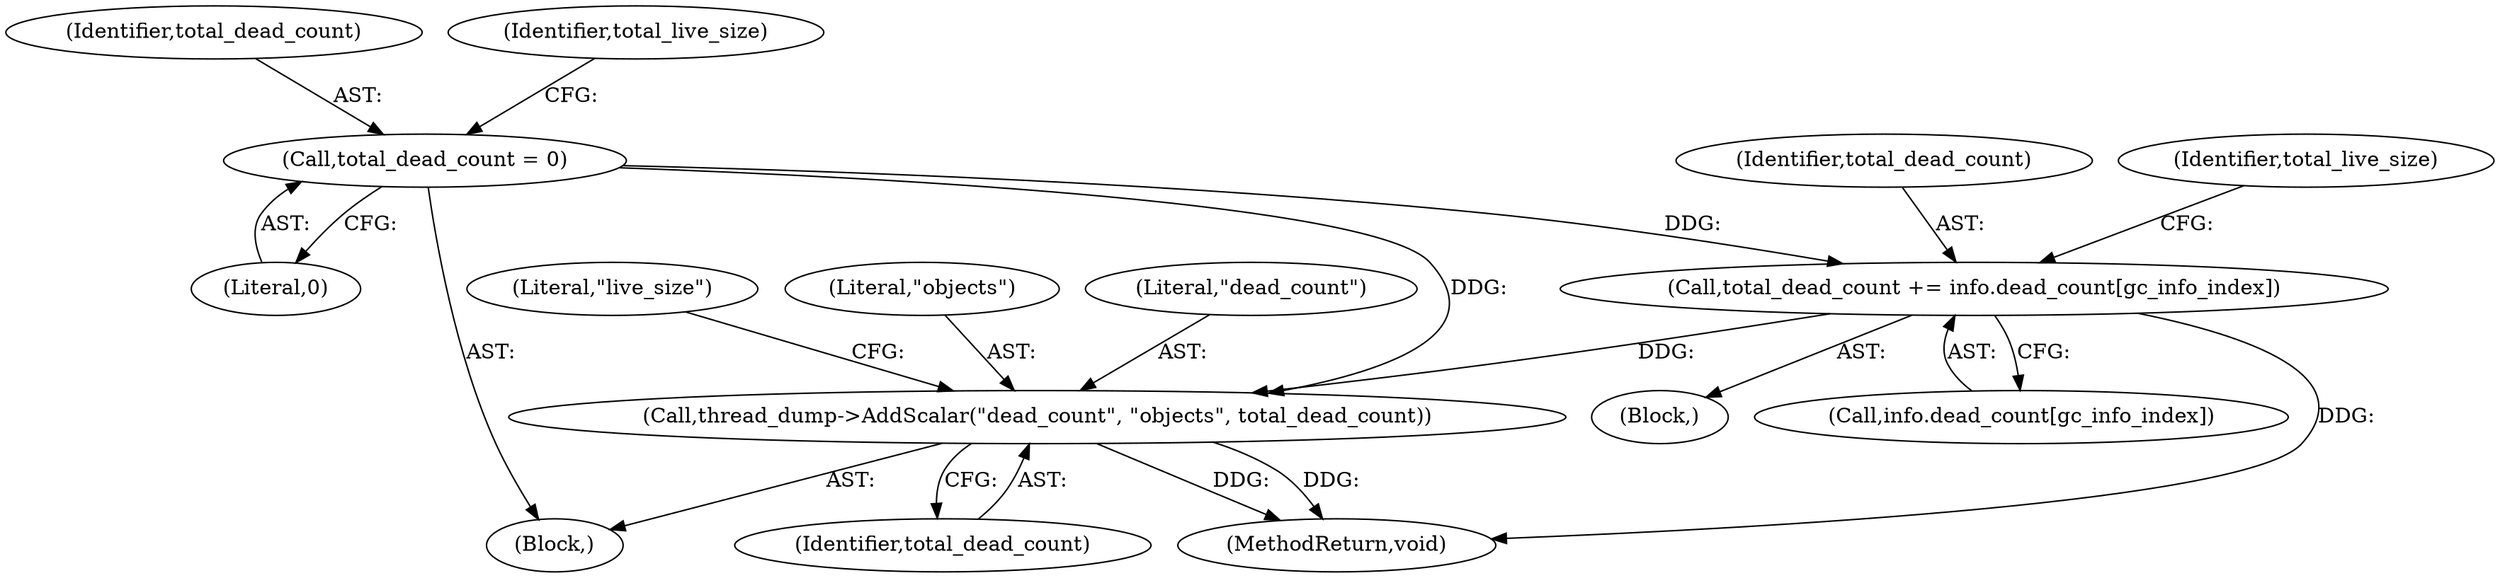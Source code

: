 digraph "0_Chrome_20b65d00ca3d8696430e22efad7485366f8c3a21_2@array" {
"1000210" [label="(Call,total_dead_count += info.dead_count[gc_info_index])"];
"1000181" [label="(Call,total_dead_count = 0)"];
"1000240" [label="(Call,thread_dump->AddScalar(\"dead_count\", \"objects\", total_dead_count))"];
"1000211" [label="(Identifier,total_dead_count)"];
"1000183" [label="(Literal,0)"];
"1000182" [label="(Identifier,total_dead_count)"];
"1000245" [label="(Literal,\"live_size\")"];
"1000240" [label="(Call,thread_dump->AddScalar(\"dead_count\", \"objects\", total_dead_count))"];
"1000242" [label="(Literal,\"objects\")"];
"1000218" [label="(Identifier,total_live_size)"];
"1000210" [label="(Call,total_dead_count += info.dead_count[gc_info_index])"];
"1000265" [label="(MethodReturn,void)"];
"1000243" [label="(Identifier,total_dead_count)"];
"1000102" [label="(Block,)"];
"1000186" [label="(Identifier,total_live_size)"];
"1000202" [label="(Block,)"];
"1000241" [label="(Literal,\"dead_count\")"];
"1000181" [label="(Call,total_dead_count = 0)"];
"1000212" [label="(Call,info.dead_count[gc_info_index])"];
"1000210" -> "1000202"  [label="AST: "];
"1000210" -> "1000212"  [label="CFG: "];
"1000211" -> "1000210"  [label="AST: "];
"1000212" -> "1000210"  [label="AST: "];
"1000218" -> "1000210"  [label="CFG: "];
"1000210" -> "1000265"  [label="DDG: "];
"1000181" -> "1000210"  [label="DDG: "];
"1000210" -> "1000240"  [label="DDG: "];
"1000181" -> "1000102"  [label="AST: "];
"1000181" -> "1000183"  [label="CFG: "];
"1000182" -> "1000181"  [label="AST: "];
"1000183" -> "1000181"  [label="AST: "];
"1000186" -> "1000181"  [label="CFG: "];
"1000181" -> "1000240"  [label="DDG: "];
"1000240" -> "1000102"  [label="AST: "];
"1000240" -> "1000243"  [label="CFG: "];
"1000241" -> "1000240"  [label="AST: "];
"1000242" -> "1000240"  [label="AST: "];
"1000243" -> "1000240"  [label="AST: "];
"1000245" -> "1000240"  [label="CFG: "];
"1000240" -> "1000265"  [label="DDG: "];
"1000240" -> "1000265"  [label="DDG: "];
}
